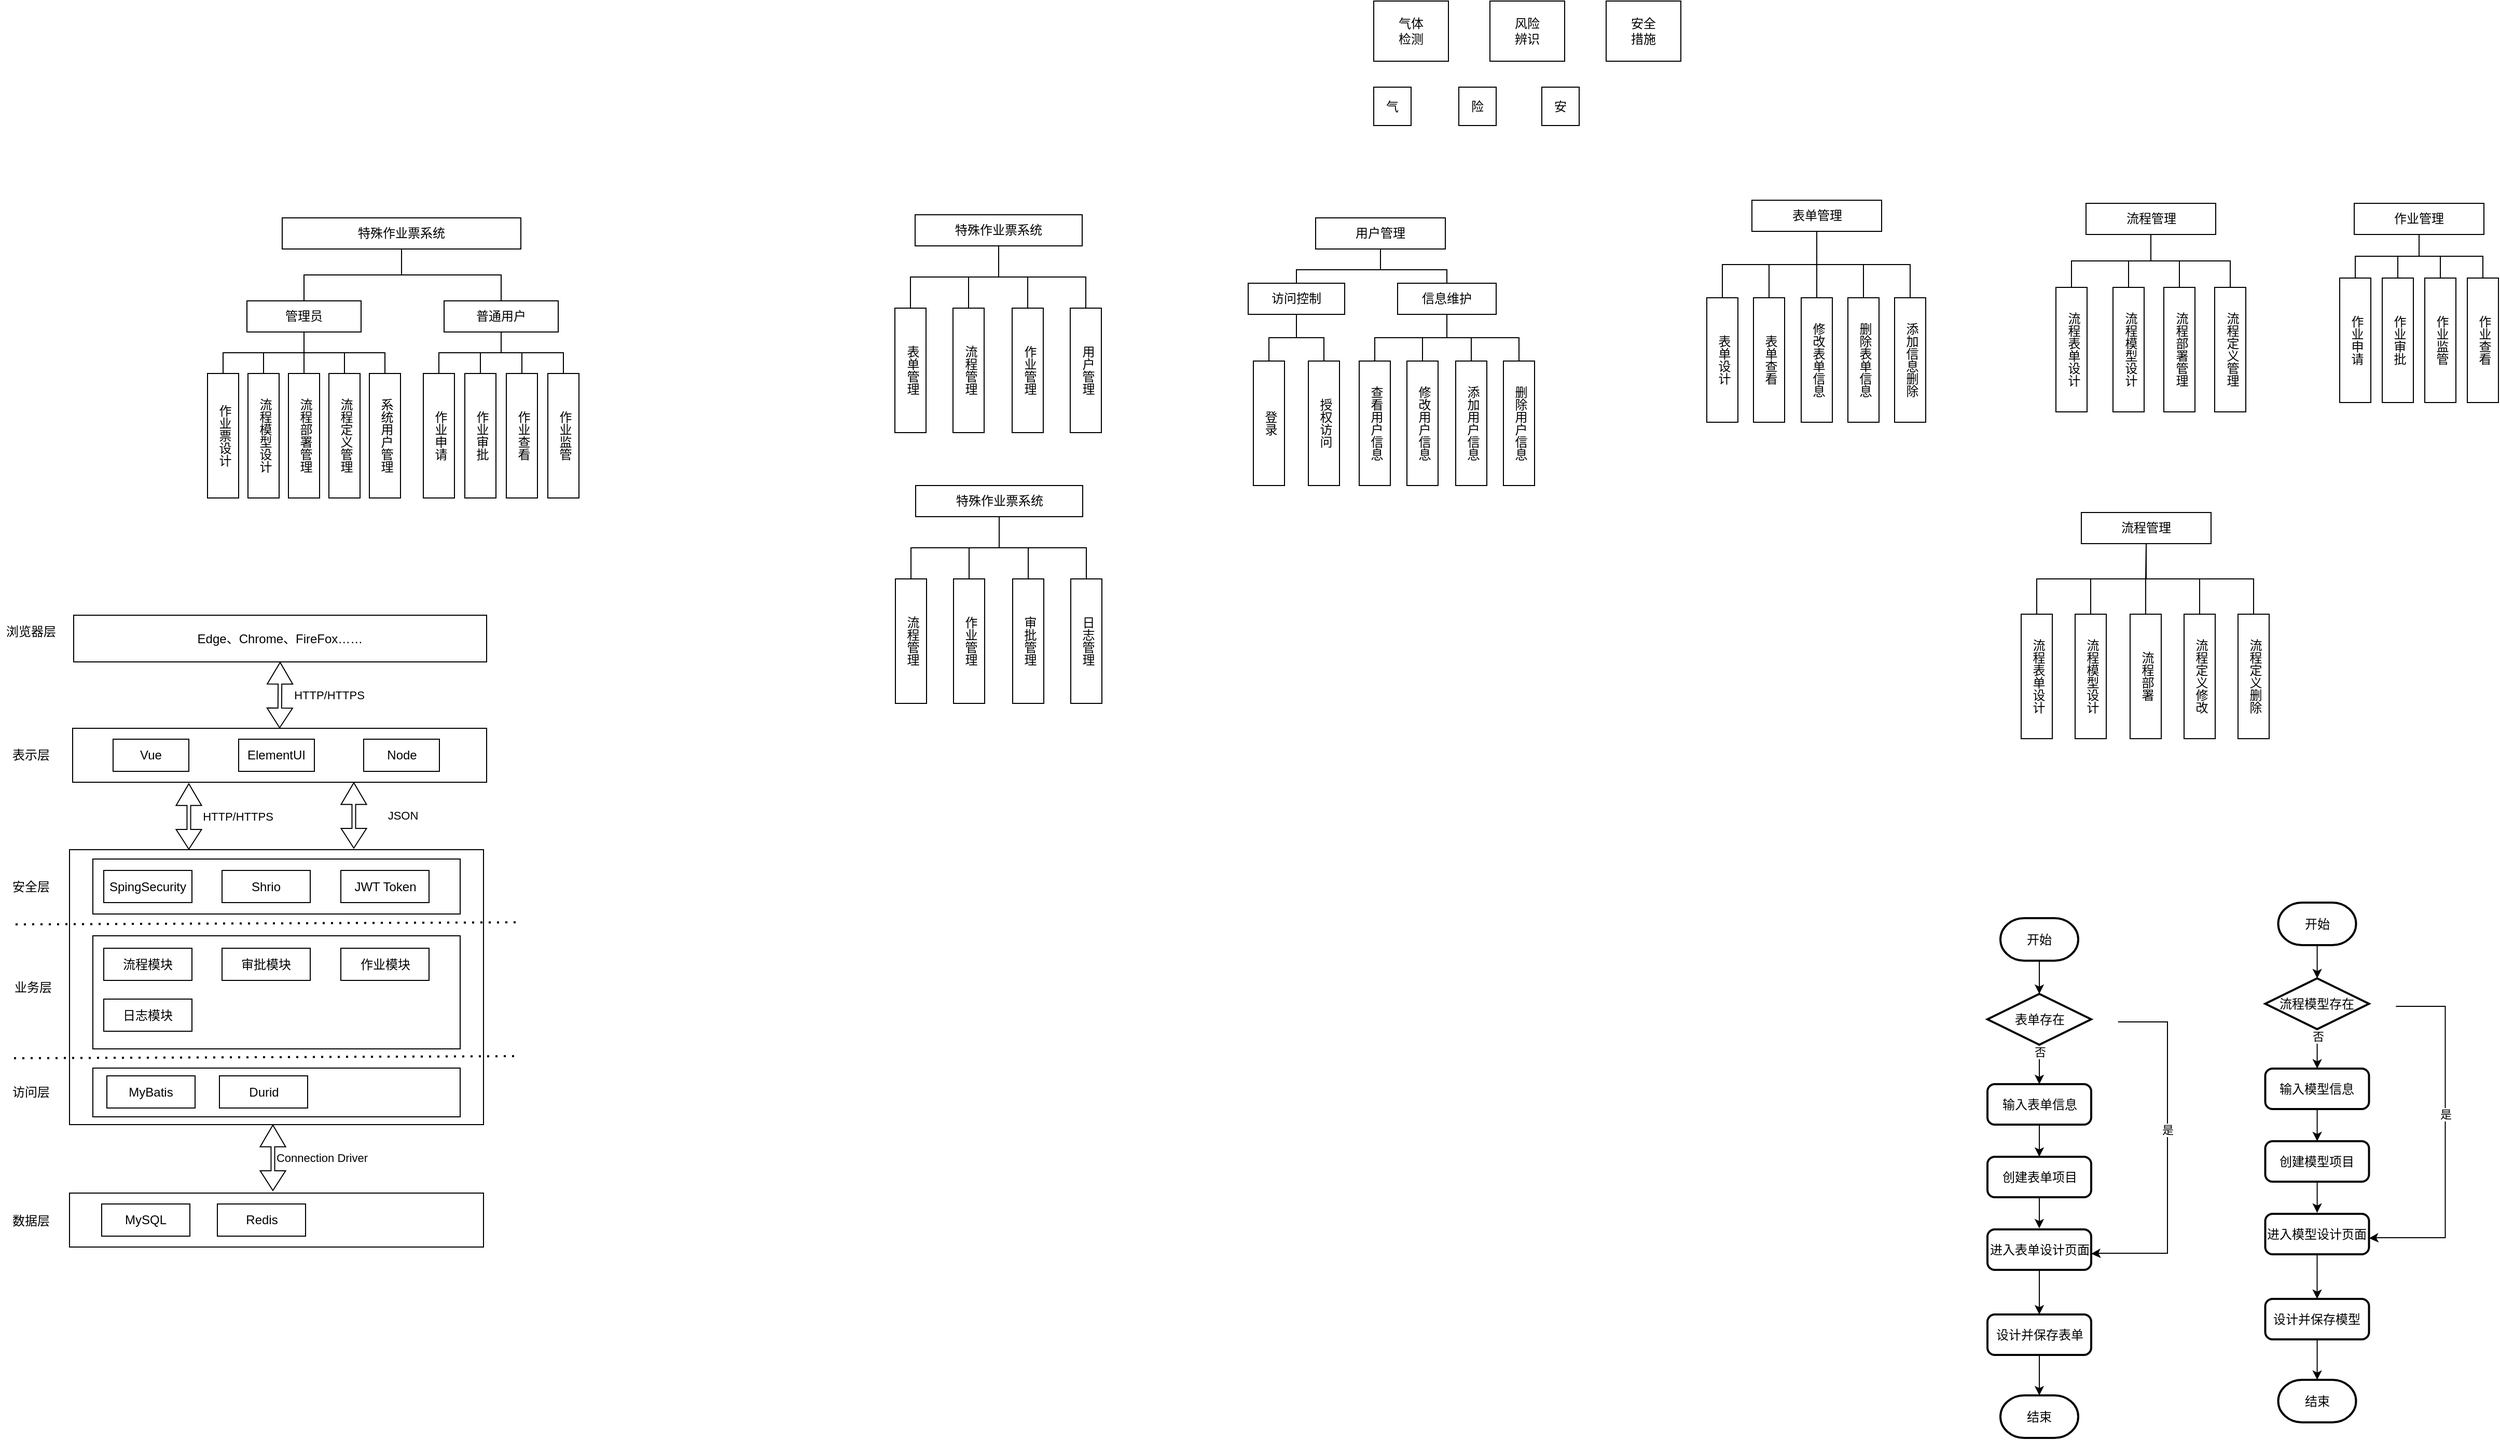 <mxfile version="26.2.9">
  <diagram name="第 1 页" id="0o3vf0J7doep9oHjO9D6">
    <mxGraphModel dx="1036" dy="978" grid="0" gridSize="10" guides="1" tooltips="1" connect="1" arrows="1" fold="1" page="0" pageScale="1" pageWidth="827" pageHeight="1169" math="0" shadow="0">
      <root>
        <mxCell id="0" />
        <mxCell id="1" parent="0" />
        <mxCell id="T9cRB7cxZAfNw0go3Zid-5" value="" style="edgeStyle=orthogonalEdgeStyle;rounded=0;orthogonalLoop=1;jettySize=auto;html=1;endArrow=none;endFill=0;entryX=0.5;entryY=0;entryDx=0;entryDy=0;" parent="1" source="T9cRB7cxZAfNw0go3Zid-1" target="T9cRB7cxZAfNw0go3Zid-3" edge="1">
          <mxGeometry relative="1" as="geometry" />
        </mxCell>
        <mxCell id="T9cRB7cxZAfNw0go3Zid-6" style="edgeStyle=orthogonalEdgeStyle;rounded=0;orthogonalLoop=1;jettySize=auto;html=1;endArrow=none;endFill=0;" parent="1" source="T9cRB7cxZAfNw0go3Zid-1" target="T9cRB7cxZAfNw0go3Zid-2" edge="1">
          <mxGeometry relative="1" as="geometry" />
        </mxCell>
        <mxCell id="T9cRB7cxZAfNw0go3Zid-1" value="特殊作业票系统" style="rounded=0;whiteSpace=wrap;html=1;" parent="1" vertex="1">
          <mxGeometry x="344" y="140" width="230" height="30" as="geometry" />
        </mxCell>
        <mxCell id="T9cRB7cxZAfNw0go3Zid-17" value="" style="edgeStyle=orthogonalEdgeStyle;rounded=0;orthogonalLoop=1;jettySize=auto;html=1;endArrow=none;endFill=0;" parent="1" source="T9cRB7cxZAfNw0go3Zid-2" target="T9cRB7cxZAfNw0go3Zid-10" edge="1">
          <mxGeometry relative="1" as="geometry" />
        </mxCell>
        <mxCell id="T9cRB7cxZAfNw0go3Zid-23" style="edgeStyle=orthogonalEdgeStyle;rounded=0;orthogonalLoop=1;jettySize=auto;html=1;exitX=0.5;exitY=1;exitDx=0;exitDy=0;entryX=0.5;entryY=0;entryDx=0;entryDy=0;endArrow=none;endFill=0;" parent="1" source="T9cRB7cxZAfNw0go3Zid-2" target="T9cRB7cxZAfNw0go3Zid-7" edge="1">
          <mxGeometry relative="1" as="geometry" />
        </mxCell>
        <mxCell id="T9cRB7cxZAfNw0go3Zid-24" style="edgeStyle=orthogonalEdgeStyle;rounded=0;orthogonalLoop=1;jettySize=auto;html=1;exitX=0.5;exitY=1;exitDx=0;exitDy=0;entryX=0.5;entryY=0;entryDx=0;entryDy=0;endArrow=none;endFill=0;" parent="1" source="T9cRB7cxZAfNw0go3Zid-2" target="T9cRB7cxZAfNw0go3Zid-8" edge="1">
          <mxGeometry relative="1" as="geometry" />
        </mxCell>
        <mxCell id="T9cRB7cxZAfNw0go3Zid-2" value="管理员" style="rounded=0;whiteSpace=wrap;html=1;" parent="1" vertex="1">
          <mxGeometry x="310" y="220" width="110" height="30" as="geometry" />
        </mxCell>
        <mxCell id="T9cRB7cxZAfNw0go3Zid-25" style="edgeStyle=orthogonalEdgeStyle;rounded=0;orthogonalLoop=1;jettySize=auto;html=1;exitX=0.5;exitY=1;exitDx=0;exitDy=0;entryX=0.5;entryY=0;entryDx=0;entryDy=0;endArrow=none;endFill=0;" parent="1" source="T9cRB7cxZAfNw0go3Zid-3" target="T9cRB7cxZAfNw0go3Zid-14" edge="1">
          <mxGeometry relative="1" as="geometry" />
        </mxCell>
        <mxCell id="T9cRB7cxZAfNw0go3Zid-26" style="edgeStyle=orthogonalEdgeStyle;rounded=0;orthogonalLoop=1;jettySize=auto;html=1;exitX=0.5;exitY=1;exitDx=0;exitDy=0;entryX=0.5;entryY=0;entryDx=0;entryDy=0;endArrow=none;endFill=0;" parent="1" source="T9cRB7cxZAfNw0go3Zid-3" target="T9cRB7cxZAfNw0go3Zid-15" edge="1">
          <mxGeometry relative="1" as="geometry" />
        </mxCell>
        <mxCell id="T9cRB7cxZAfNw0go3Zid-27" style="edgeStyle=orthogonalEdgeStyle;rounded=0;orthogonalLoop=1;jettySize=auto;html=1;exitX=0.5;exitY=1;exitDx=0;exitDy=0;entryX=0.5;entryY=0;entryDx=0;entryDy=0;endArrow=none;endFill=0;" parent="1" source="T9cRB7cxZAfNw0go3Zid-3" target="T9cRB7cxZAfNw0go3Zid-13" edge="1">
          <mxGeometry relative="1" as="geometry" />
        </mxCell>
        <mxCell id="T9cRB7cxZAfNw0go3Zid-28" style="edgeStyle=orthogonalEdgeStyle;rounded=0;orthogonalLoop=1;jettySize=auto;html=1;exitX=0.5;exitY=1;exitDx=0;exitDy=0;entryX=0.5;entryY=0;entryDx=0;entryDy=0;endArrow=none;endFill=0;" parent="1" source="T9cRB7cxZAfNw0go3Zid-3" target="T9cRB7cxZAfNw0go3Zid-12" edge="1">
          <mxGeometry relative="1" as="geometry" />
        </mxCell>
        <mxCell id="T9cRB7cxZAfNw0go3Zid-3" value="普通用户" style="rounded=0;whiteSpace=wrap;html=1;" parent="1" vertex="1">
          <mxGeometry x="500" y="220" width="110" height="30" as="geometry" />
        </mxCell>
        <mxCell id="T9cRB7cxZAfNw0go3Zid-7" value="流程模型设计" style="rounded=0;whiteSpace=wrap;verticalAlign=middle;textDirection=vertical-lr;labelPosition=center;verticalLabelPosition=middle;align=center;html=1;" parent="1" vertex="1">
          <mxGeometry x="311" y="290" width="30" height="120" as="geometry" />
        </mxCell>
        <mxCell id="T9cRB7cxZAfNw0go3Zid-8" value="作业票设计" style="rounded=0;whiteSpace=wrap;verticalAlign=middle;textDirection=vertical-lr;labelPosition=center;verticalLabelPosition=middle;align=center;html=1;" parent="1" vertex="1">
          <mxGeometry x="272" y="290" width="30" height="120" as="geometry" />
        </mxCell>
        <mxCell id="T9cRB7cxZAfNw0go3Zid-9" value="流程定义管理" style="rounded=0;whiteSpace=wrap;verticalAlign=middle;textDirection=vertical-lr;labelPosition=center;verticalLabelPosition=middle;align=center;html=1;" parent="1" vertex="1">
          <mxGeometry x="389" y="290" width="30" height="120" as="geometry" />
        </mxCell>
        <mxCell id="T9cRB7cxZAfNw0go3Zid-10" value="流程部署管理" style="rounded=0;whiteSpace=wrap;verticalAlign=middle;textDirection=vertical-lr;labelPosition=center;verticalLabelPosition=middle;align=center;html=1;" parent="1" vertex="1">
          <mxGeometry x="350" y="290" width="30" height="120" as="geometry" />
        </mxCell>
        <mxCell id="T9cRB7cxZAfNw0go3Zid-12" value="作业申请" style="rounded=0;whiteSpace=wrap;verticalAlign=middle;textDirection=vertical-lr;labelPosition=center;verticalLabelPosition=middle;align=center;html=1;" parent="1" vertex="1">
          <mxGeometry x="480" y="290" width="30" height="120" as="geometry" />
        </mxCell>
        <mxCell id="T9cRB7cxZAfNw0go3Zid-13" value="作业审批" style="rounded=0;whiteSpace=wrap;verticalAlign=middle;textDirection=vertical-lr;labelPosition=center;verticalLabelPosition=middle;align=center;html=1;" parent="1" vertex="1">
          <mxGeometry x="520" y="290" width="30" height="120" as="geometry" />
        </mxCell>
        <mxCell id="T9cRB7cxZAfNw0go3Zid-14" value="作业查看" style="rounded=0;whiteSpace=wrap;verticalAlign=middle;textDirection=vertical-lr;labelPosition=center;verticalLabelPosition=middle;align=center;html=1;" parent="1" vertex="1">
          <mxGeometry x="560" y="290" width="30" height="120" as="geometry" />
        </mxCell>
        <mxCell id="T9cRB7cxZAfNw0go3Zid-15" value="作业监管" style="rounded=0;whiteSpace=wrap;verticalAlign=middle;textDirection=vertical-lr;labelPosition=center;verticalLabelPosition=middle;align=center;html=1;" parent="1" vertex="1">
          <mxGeometry x="600" y="290" width="30" height="120" as="geometry" />
        </mxCell>
        <mxCell id="T9cRB7cxZAfNw0go3Zid-16" value="系统用户管理" style="rounded=0;whiteSpace=wrap;verticalAlign=middle;textDirection=vertical-lr;labelPosition=center;verticalLabelPosition=middle;align=center;html=1;" parent="1" vertex="1">
          <mxGeometry x="428" y="290" width="30" height="120" as="geometry" />
        </mxCell>
        <mxCell id="T9cRB7cxZAfNw0go3Zid-18" value="" style="edgeStyle=orthogonalEdgeStyle;rounded=0;orthogonalLoop=1;jettySize=auto;html=1;endArrow=none;endFill=0;entryX=0.5;entryY=0;entryDx=0;entryDy=0;exitX=0.5;exitY=1;exitDx=0;exitDy=0;" parent="1" source="T9cRB7cxZAfNw0go3Zid-2" target="T9cRB7cxZAfNw0go3Zid-9" edge="1">
          <mxGeometry relative="1" as="geometry">
            <mxPoint x="375" y="260" as="sourcePoint" />
            <mxPoint x="369" y="290" as="targetPoint" />
          </mxGeometry>
        </mxCell>
        <mxCell id="T9cRB7cxZAfNw0go3Zid-20" value="" style="edgeStyle=orthogonalEdgeStyle;rounded=0;orthogonalLoop=1;jettySize=auto;html=1;endArrow=none;endFill=0;entryX=0.5;entryY=0;entryDx=0;entryDy=0;exitX=0.5;exitY=1;exitDx=0;exitDy=0;" parent="1" source="T9cRB7cxZAfNw0go3Zid-2" target="T9cRB7cxZAfNw0go3Zid-16" edge="1">
          <mxGeometry relative="1" as="geometry">
            <mxPoint x="375" y="260" as="sourcePoint" />
            <mxPoint x="409" y="290" as="targetPoint" />
          </mxGeometry>
        </mxCell>
        <mxCell id="T9cRB7cxZAfNw0go3Zid-29" value="" style="rounded=0;whiteSpace=wrap;html=1;flipV=1;" parent="1" vertex="1">
          <mxGeometry x="142" y="632" width="399" height="52" as="geometry" />
        </mxCell>
        <mxCell id="T9cRB7cxZAfNw0go3Zid-30" value="Edge、Chrome、FireFox……" style="rounded=0;whiteSpace=wrap;html=1;flipV=1;" parent="1" vertex="1">
          <mxGeometry x="143" y="523" width="398" height="45" as="geometry" />
        </mxCell>
        <mxCell id="T9cRB7cxZAfNw0go3Zid-31" value="浏览器层" style="text;html=1;align=center;verticalAlign=middle;whiteSpace=wrap;rounded=0;" parent="1" vertex="1">
          <mxGeometry x="72" y="524" width="60" height="30" as="geometry" />
        </mxCell>
        <mxCell id="T9cRB7cxZAfNw0go3Zid-32" value="" style="shape=flexArrow;endArrow=classic;startArrow=classic;html=1;rounded=0;entryX=0.5;entryY=1;entryDx=0;entryDy=0;exitX=0.5;exitY=0;exitDx=0;exitDy=0;width=3.529;endSize=6.612;" parent="1" source="T9cRB7cxZAfNw0go3Zid-29" target="T9cRB7cxZAfNw0go3Zid-30" edge="1">
          <mxGeometry width="100" height="100" relative="1" as="geometry">
            <mxPoint x="259" y="664" as="sourcePoint" />
            <mxPoint x="359" y="564" as="targetPoint" />
          </mxGeometry>
        </mxCell>
        <mxCell id="T9cRB7cxZAfNw0go3Zid-33" value="HTTP/HTTPS" style="edgeLabel;html=1;align=center;verticalAlign=middle;resizable=0;points=[];" parent="T9cRB7cxZAfNw0go3Zid-32" vertex="1" connectable="0">
          <mxGeometry x="0.188" relative="1" as="geometry">
            <mxPoint x="47" y="6" as="offset" />
          </mxGeometry>
        </mxCell>
        <mxCell id="T9cRB7cxZAfNw0go3Zid-34" value="表示层" style="text;html=1;align=center;verticalAlign=middle;whiteSpace=wrap;rounded=0;" parent="1" vertex="1">
          <mxGeometry x="72" y="642.5" width="60" height="30" as="geometry" />
        </mxCell>
        <mxCell id="T9cRB7cxZAfNw0go3Zid-35" value="Vue" style="rounded=0;whiteSpace=wrap;html=1;" parent="1" vertex="1">
          <mxGeometry x="181" y="642.5" width="73" height="31" as="geometry" />
        </mxCell>
        <mxCell id="T9cRB7cxZAfNw0go3Zid-36" value="ElementUI" style="rounded=0;whiteSpace=wrap;html=1;" parent="1" vertex="1">
          <mxGeometry x="302" y="642.5" width="73" height="31" as="geometry" />
        </mxCell>
        <mxCell id="T9cRB7cxZAfNw0go3Zid-37" value="Node" style="rounded=0;whiteSpace=wrap;html=1;" parent="1" vertex="1">
          <mxGeometry x="422.5" y="642.5" width="73" height="31" as="geometry" />
        </mxCell>
        <mxCell id="T9cRB7cxZAfNw0go3Zid-40" value="" style="rounded=0;whiteSpace=wrap;html=1;flipV=1;" parent="1" vertex="1">
          <mxGeometry x="139" y="749" width="399" height="265" as="geometry" />
        </mxCell>
        <mxCell id="T9cRB7cxZAfNw0go3Zid-42" value="安全层" style="text;html=1;align=center;verticalAlign=middle;whiteSpace=wrap;rounded=0;" parent="1" vertex="1">
          <mxGeometry x="72" y="770" width="60" height="30" as="geometry" />
        </mxCell>
        <mxCell id="T9cRB7cxZAfNw0go3Zid-63" value="" style="rounded=0;whiteSpace=wrap;html=1;" parent="1" vertex="1">
          <mxGeometry x="161.5" y="758" width="354" height="53" as="geometry" />
        </mxCell>
        <mxCell id="T9cRB7cxZAfNw0go3Zid-43" value="SpingSecurity" style="rounded=0;whiteSpace=wrap;html=1;" parent="1" vertex="1">
          <mxGeometry x="172" y="769" width="85" height="31" as="geometry" />
        </mxCell>
        <mxCell id="T9cRB7cxZAfNw0go3Zid-44" value="Shrio" style="rounded=0;whiteSpace=wrap;html=1;" parent="1" vertex="1">
          <mxGeometry x="286" y="769" width="85" height="31" as="geometry" />
        </mxCell>
        <mxCell id="T9cRB7cxZAfNw0go3Zid-45" value="JWT Token" style="rounded=0;whiteSpace=wrap;html=1;" parent="1" vertex="1">
          <mxGeometry x="400.5" y="769" width="85" height="31" as="geometry" />
        </mxCell>
        <mxCell id="T9cRB7cxZAfNw0go3Zid-47" value="" style="endArrow=none;dashed=1;html=1;dashPattern=1 3;strokeWidth=2;rounded=0;" parent="1" edge="1">
          <mxGeometry width="50" height="50" relative="1" as="geometry">
            <mxPoint x="87" y="821" as="sourcePoint" />
            <mxPoint x="573" y="819" as="targetPoint" />
          </mxGeometry>
        </mxCell>
        <mxCell id="T9cRB7cxZAfNw0go3Zid-48" value="" style="endArrow=none;dashed=1;html=1;dashPattern=1 3;strokeWidth=2;rounded=0;" parent="1" edge="1">
          <mxGeometry width="50" height="50" relative="1" as="geometry">
            <mxPoint x="85.5" y="950" as="sourcePoint" />
            <mxPoint x="571.5" y="948" as="targetPoint" />
          </mxGeometry>
        </mxCell>
        <mxCell id="T9cRB7cxZAfNw0go3Zid-49" value="业务层" style="text;html=1;align=center;verticalAlign=middle;whiteSpace=wrap;rounded=0;" parent="1" vertex="1">
          <mxGeometry x="74" y="866.5" width="60" height="30" as="geometry" />
        </mxCell>
        <mxCell id="T9cRB7cxZAfNw0go3Zid-50" value="" style="rounded=0;whiteSpace=wrap;html=1;" parent="1" vertex="1">
          <mxGeometry x="161.5" y="832" width="354" height="109" as="geometry" />
        </mxCell>
        <mxCell id="T9cRB7cxZAfNw0go3Zid-56" value="流程模块" style="rounded=0;whiteSpace=wrap;html=1;" parent="1" vertex="1">
          <mxGeometry x="172" y="844" width="85" height="31" as="geometry" />
        </mxCell>
        <mxCell id="T9cRB7cxZAfNw0go3Zid-62" value="访问层" style="text;html=1;align=center;verticalAlign=middle;whiteSpace=wrap;rounded=0;" parent="1" vertex="1">
          <mxGeometry x="72" y="968" width="60" height="30" as="geometry" />
        </mxCell>
        <mxCell id="T9cRB7cxZAfNw0go3Zid-69" value="" style="rounded=0;whiteSpace=wrap;html=1;" parent="1" vertex="1">
          <mxGeometry x="161.5" y="959.5" width="354" height="47" as="geometry" />
        </mxCell>
        <mxCell id="T9cRB7cxZAfNw0go3Zid-71" value="MyBatis" style="rounded=0;whiteSpace=wrap;html=1;" parent="1" vertex="1">
          <mxGeometry x="175" y="967" width="85" height="31" as="geometry" />
        </mxCell>
        <mxCell id="T9cRB7cxZAfNw0go3Zid-72" value="Durid" style="rounded=0;whiteSpace=wrap;html=1;" parent="1" vertex="1">
          <mxGeometry x="283.5" y="967" width="85" height="31" as="geometry" />
        </mxCell>
        <mxCell id="T9cRB7cxZAfNw0go3Zid-74" value="" style="rounded=0;whiteSpace=wrap;html=1;flipV=1;" parent="1" vertex="1">
          <mxGeometry x="139" y="1080" width="399" height="52" as="geometry" />
        </mxCell>
        <mxCell id="T9cRB7cxZAfNw0go3Zid-75" value="MySQL" style="rounded=0;whiteSpace=wrap;html=1;" parent="1" vertex="1">
          <mxGeometry x="170" y="1090.5" width="85" height="31" as="geometry" />
        </mxCell>
        <mxCell id="T9cRB7cxZAfNw0go3Zid-76" value="Redis" style="rounded=0;whiteSpace=wrap;html=1;" parent="1" vertex="1">
          <mxGeometry x="281.5" y="1090.5" width="85" height="31" as="geometry" />
        </mxCell>
        <mxCell id="T9cRB7cxZAfNw0go3Zid-78" value="数据层" style="text;html=1;align=center;verticalAlign=middle;whiteSpace=wrap;rounded=0;" parent="1" vertex="1">
          <mxGeometry x="72" y="1091.5" width="60" height="30" as="geometry" />
        </mxCell>
        <mxCell id="T9cRB7cxZAfNw0go3Zid-87" value="" style="shape=flexArrow;endArrow=classic;startArrow=classic;html=1;rounded=0;entryX=0.5;entryY=1;entryDx=0;entryDy=0;exitX=0.5;exitY=0;exitDx=0;exitDy=0;width=3.529;endSize=6.612;" parent="1" edge="1">
          <mxGeometry width="100" height="100" relative="1" as="geometry">
            <mxPoint x="254" y="749" as="sourcePoint" />
            <mxPoint x="254" y="685" as="targetPoint" />
          </mxGeometry>
        </mxCell>
        <mxCell id="T9cRB7cxZAfNw0go3Zid-88" value="HTTP/HTTPS" style="edgeLabel;html=1;align=center;verticalAlign=middle;resizable=0;points=[];" parent="T9cRB7cxZAfNw0go3Zid-87" vertex="1" connectable="0">
          <mxGeometry x="0.188" relative="1" as="geometry">
            <mxPoint x="47" y="6" as="offset" />
          </mxGeometry>
        </mxCell>
        <mxCell id="T9cRB7cxZAfNw0go3Zid-89" value="" style="shape=flexArrow;endArrow=classic;startArrow=classic;html=1;rounded=0;entryX=0.5;entryY=1;entryDx=0;entryDy=0;exitX=0.5;exitY=0;exitDx=0;exitDy=0;width=3.529;endSize=6.612;" parent="1" edge="1">
          <mxGeometry width="100" height="100" relative="1" as="geometry">
            <mxPoint x="413" y="748" as="sourcePoint" />
            <mxPoint x="413" y="684" as="targetPoint" />
          </mxGeometry>
        </mxCell>
        <mxCell id="T9cRB7cxZAfNw0go3Zid-90" value="JSON" style="edgeLabel;html=1;align=center;verticalAlign=middle;resizable=0;points=[];" parent="T9cRB7cxZAfNw0go3Zid-89" vertex="1" connectable="0">
          <mxGeometry x="0.188" relative="1" as="geometry">
            <mxPoint x="47" y="6" as="offset" />
          </mxGeometry>
        </mxCell>
        <mxCell id="T9cRB7cxZAfNw0go3Zid-91" value="" style="shape=flexArrow;endArrow=classic;startArrow=classic;html=1;rounded=0;entryX=0.5;entryY=1;entryDx=0;entryDy=0;exitX=0.5;exitY=0;exitDx=0;exitDy=0;width=3.529;endSize=6.612;" parent="1" edge="1">
          <mxGeometry width="100" height="100" relative="1" as="geometry">
            <mxPoint x="335" y="1078" as="sourcePoint" />
            <mxPoint x="335" y="1014" as="targetPoint" />
          </mxGeometry>
        </mxCell>
        <mxCell id="T9cRB7cxZAfNw0go3Zid-92" value="Connection Driver" style="edgeLabel;html=1;align=center;verticalAlign=middle;resizable=0;points=[];" parent="T9cRB7cxZAfNw0go3Zid-91" vertex="1" connectable="0">
          <mxGeometry x="0.188" relative="1" as="geometry">
            <mxPoint x="47" y="6" as="offset" />
          </mxGeometry>
        </mxCell>
        <mxCell id="T9cRB7cxZAfNw0go3Zid-104" style="edgeStyle=orthogonalEdgeStyle;rounded=0;orthogonalLoop=1;jettySize=auto;html=1;exitX=0.5;exitY=1;exitDx=0;exitDy=0;entryX=0.5;entryY=0;entryDx=0;entryDy=0;endArrow=none;endFill=0;" parent="1" source="T9cRB7cxZAfNw0go3Zid-97" target="T9cRB7cxZAfNw0go3Zid-99" edge="1">
          <mxGeometry relative="1" as="geometry" />
        </mxCell>
        <mxCell id="T9cRB7cxZAfNw0go3Zid-105" style="edgeStyle=orthogonalEdgeStyle;rounded=0;orthogonalLoop=1;jettySize=auto;html=1;exitX=0.5;exitY=1;exitDx=0;exitDy=0;entryX=0.5;entryY=0;entryDx=0;entryDy=0;endArrow=none;endFill=0;" parent="1" source="T9cRB7cxZAfNw0go3Zid-97" target="T9cRB7cxZAfNw0go3Zid-100" edge="1">
          <mxGeometry relative="1" as="geometry" />
        </mxCell>
        <mxCell id="T9cRB7cxZAfNw0go3Zid-106" style="edgeStyle=orthogonalEdgeStyle;rounded=0;orthogonalLoop=1;jettySize=auto;html=1;exitX=0.5;exitY=1;exitDx=0;exitDy=0;entryX=0.5;entryY=0;entryDx=0;entryDy=0;endArrow=none;endFill=0;" parent="1" source="T9cRB7cxZAfNw0go3Zid-97" target="T9cRB7cxZAfNw0go3Zid-101" edge="1">
          <mxGeometry relative="1" as="geometry" />
        </mxCell>
        <mxCell id="T9cRB7cxZAfNw0go3Zid-107" style="edgeStyle=orthogonalEdgeStyle;rounded=0;orthogonalLoop=1;jettySize=auto;html=1;exitX=0.5;exitY=1;exitDx=0;exitDy=0;endArrow=none;endFill=0;" parent="1" source="T9cRB7cxZAfNw0go3Zid-97" target="T9cRB7cxZAfNw0go3Zid-102" edge="1">
          <mxGeometry relative="1" as="geometry" />
        </mxCell>
        <mxCell id="T9cRB7cxZAfNw0go3Zid-97" value="特殊作业票系统" style="rounded=0;whiteSpace=wrap;html=1;" parent="1" vertex="1">
          <mxGeometry x="954" y="137" width="161" height="30" as="geometry" />
        </mxCell>
        <mxCell id="T9cRB7cxZAfNw0go3Zid-99" value="表单管理" style="rounded=0;whiteSpace=wrap;verticalAlign=middle;textDirection=vertical-lr;labelPosition=center;verticalLabelPosition=middle;align=center;html=1;" parent="1" vertex="1">
          <mxGeometry x="934.5" y="227" width="30" height="120" as="geometry" />
        </mxCell>
        <mxCell id="T9cRB7cxZAfNw0go3Zid-100" value="流程管理" style="rounded=0;whiteSpace=wrap;verticalAlign=middle;textDirection=vertical-lr;labelPosition=center;verticalLabelPosition=middle;align=center;html=1;" parent="1" vertex="1">
          <mxGeometry x="990.5" y="227" width="30" height="120" as="geometry" />
        </mxCell>
        <mxCell id="T9cRB7cxZAfNw0go3Zid-101" value="作业管理" style="rounded=0;whiteSpace=wrap;verticalAlign=middle;textDirection=vertical-lr;labelPosition=center;verticalLabelPosition=middle;align=center;html=1;" parent="1" vertex="1">
          <mxGeometry x="1047.5" y="227" width="30" height="120" as="geometry" />
        </mxCell>
        <mxCell id="T9cRB7cxZAfNw0go3Zid-102" value="用户管理" style="rounded=0;whiteSpace=wrap;verticalAlign=middle;textDirection=vertical-lr;labelPosition=center;verticalLabelPosition=middle;align=center;html=1;" parent="1" vertex="1">
          <mxGeometry x="1103.5" y="227" width="30" height="120" as="geometry" />
        </mxCell>
        <mxCell id="T9cRB7cxZAfNw0go3Zid-112" style="edgeStyle=orthogonalEdgeStyle;rounded=0;orthogonalLoop=1;jettySize=auto;html=1;exitX=0.5;exitY=1;exitDx=0;exitDy=0;entryX=0.5;entryY=0;entryDx=0;entryDy=0;endArrow=none;endFill=0;" parent="1" source="T9cRB7cxZAfNw0go3Zid-108" target="T9cRB7cxZAfNw0go3Zid-111" edge="1">
          <mxGeometry relative="1" as="geometry" />
        </mxCell>
        <mxCell id="T9cRB7cxZAfNw0go3Zid-114" style="edgeStyle=orthogonalEdgeStyle;rounded=0;orthogonalLoop=1;jettySize=auto;html=1;exitX=0.5;exitY=1;exitDx=0;exitDy=0;entryX=0.5;entryY=0;entryDx=0;entryDy=0;endArrow=none;endFill=0;" parent="1" source="T9cRB7cxZAfNw0go3Zid-108" target="T9cRB7cxZAfNw0go3Zid-110" edge="1">
          <mxGeometry relative="1" as="geometry" />
        </mxCell>
        <mxCell id="T9cRB7cxZAfNw0go3Zid-108" value="用户管理" style="rounded=0;whiteSpace=wrap;html=1;" parent="1" vertex="1">
          <mxGeometry x="1340" y="140" width="125" height="30" as="geometry" />
        </mxCell>
        <mxCell id="T9cRB7cxZAfNw0go3Zid-109" value="登录" style="rounded=0;whiteSpace=wrap;verticalAlign=middle;textDirection=vertical-lr;labelPosition=center;verticalLabelPosition=middle;align=center;html=1;" parent="1" vertex="1">
          <mxGeometry x="1280" y="278" width="30" height="120" as="geometry" />
        </mxCell>
        <mxCell id="T9cRB7cxZAfNw0go3Zid-126" style="edgeStyle=orthogonalEdgeStyle;rounded=0;orthogonalLoop=1;jettySize=auto;html=1;entryX=0.5;entryY=0;entryDx=0;entryDy=0;exitX=0.5;exitY=1;exitDx=0;exitDy=0;endArrow=none;endFill=0;" parent="1" source="T9cRB7cxZAfNw0go3Zid-110" target="T9cRB7cxZAfNw0go3Zid-116" edge="1">
          <mxGeometry relative="1" as="geometry" />
        </mxCell>
        <mxCell id="T9cRB7cxZAfNw0go3Zid-130" style="edgeStyle=orthogonalEdgeStyle;rounded=0;orthogonalLoop=1;jettySize=auto;html=1;exitX=0.5;exitY=1;exitDx=0;exitDy=0;entryX=0.5;entryY=0;entryDx=0;entryDy=0;endArrow=none;endFill=0;" parent="1" source="T9cRB7cxZAfNw0go3Zid-110" target="T9cRB7cxZAfNw0go3Zid-119" edge="1">
          <mxGeometry relative="1" as="geometry" />
        </mxCell>
        <mxCell id="T9cRB7cxZAfNw0go3Zid-110" value="信息维护" style="rounded=0;whiteSpace=wrap;html=1;" parent="1" vertex="1">
          <mxGeometry x="1419" y="203" width="95" height="30" as="geometry" />
        </mxCell>
        <mxCell id="T9cRB7cxZAfNw0go3Zid-123" style="edgeStyle=orthogonalEdgeStyle;rounded=0;orthogonalLoop=1;jettySize=auto;html=1;entryX=0.5;entryY=0;entryDx=0;entryDy=0;endArrow=none;endFill=0;" parent="1" source="T9cRB7cxZAfNw0go3Zid-111" target="T9cRB7cxZAfNw0go3Zid-109" edge="1">
          <mxGeometry relative="1" as="geometry" />
        </mxCell>
        <mxCell id="T9cRB7cxZAfNw0go3Zid-124" style="edgeStyle=orthogonalEdgeStyle;rounded=0;orthogonalLoop=1;jettySize=auto;html=1;exitX=0.5;exitY=1;exitDx=0;exitDy=0;entryX=0.5;entryY=0;entryDx=0;entryDy=0;endArrow=none;endFill=0;" parent="1" source="T9cRB7cxZAfNw0go3Zid-111" target="T9cRB7cxZAfNw0go3Zid-115" edge="1">
          <mxGeometry relative="1" as="geometry" />
        </mxCell>
        <mxCell id="T9cRB7cxZAfNw0go3Zid-111" value="访问控制" style="rounded=0;whiteSpace=wrap;html=1;" parent="1" vertex="1">
          <mxGeometry x="1275" y="203" width="93" height="30" as="geometry" />
        </mxCell>
        <mxCell id="T9cRB7cxZAfNw0go3Zid-115" value="授权访问" style="rounded=0;whiteSpace=wrap;verticalAlign=middle;textDirection=vertical-lr;labelPosition=center;verticalLabelPosition=middle;align=center;html=1;" parent="1" vertex="1">
          <mxGeometry x="1333" y="278" width="30" height="120" as="geometry" />
        </mxCell>
        <mxCell id="T9cRB7cxZAfNw0go3Zid-116" value="查看用户信息" style="rounded=0;whiteSpace=wrap;verticalAlign=middle;textDirection=vertical-lr;labelPosition=center;verticalLabelPosition=middle;align=center;html=1;" parent="1" vertex="1">
          <mxGeometry x="1382" y="278" width="30" height="120" as="geometry" />
        </mxCell>
        <mxCell id="T9cRB7cxZAfNw0go3Zid-127" value="" style="edgeStyle=orthogonalEdgeStyle;rounded=0;orthogonalLoop=1;jettySize=auto;html=1;endArrow=none;endFill=0;" parent="1" source="T9cRB7cxZAfNw0go3Zid-117" target="T9cRB7cxZAfNw0go3Zid-110" edge="1">
          <mxGeometry relative="1" as="geometry" />
        </mxCell>
        <mxCell id="T9cRB7cxZAfNw0go3Zid-117" value="修改用户信息" style="rounded=0;whiteSpace=wrap;verticalAlign=middle;textDirection=vertical-lr;labelPosition=center;verticalLabelPosition=middle;align=center;html=1;" parent="1" vertex="1">
          <mxGeometry x="1428" y="278" width="30" height="120" as="geometry" />
        </mxCell>
        <mxCell id="T9cRB7cxZAfNw0go3Zid-128" value="" style="edgeStyle=orthogonalEdgeStyle;rounded=0;orthogonalLoop=1;jettySize=auto;html=1;endArrow=none;endFill=0;" parent="1" source="T9cRB7cxZAfNw0go3Zid-118" target="T9cRB7cxZAfNw0go3Zid-110" edge="1">
          <mxGeometry relative="1" as="geometry" />
        </mxCell>
        <mxCell id="T9cRB7cxZAfNw0go3Zid-118" value="添加用户信息" style="rounded=0;whiteSpace=wrap;verticalAlign=middle;textDirection=vertical-lr;labelPosition=center;verticalLabelPosition=middle;align=center;html=1;" parent="1" vertex="1">
          <mxGeometry x="1475" y="278" width="30" height="120" as="geometry" />
        </mxCell>
        <mxCell id="T9cRB7cxZAfNw0go3Zid-119" value="删除用户信息" style="rounded=0;whiteSpace=wrap;verticalAlign=middle;textDirection=vertical-lr;labelPosition=center;verticalLabelPosition=middle;align=center;html=1;" parent="1" vertex="1">
          <mxGeometry x="1521" y="278" width="30" height="120" as="geometry" />
        </mxCell>
        <mxCell id="T9cRB7cxZAfNw0go3Zid-133" value="表单管理" style="rounded=0;whiteSpace=wrap;html=1;" parent="1" vertex="1">
          <mxGeometry x="1760.5" y="123" width="125" height="30" as="geometry" />
        </mxCell>
        <mxCell id="T9cRB7cxZAfNw0go3Zid-151" value="" style="edgeStyle=orthogonalEdgeStyle;rounded=0;orthogonalLoop=1;jettySize=auto;html=1;endArrow=none;endFill=0;" parent="1" source="T9cRB7cxZAfNw0go3Zid-135" target="T9cRB7cxZAfNw0go3Zid-133" edge="1">
          <mxGeometry relative="1" as="geometry">
            <Array as="points">
              <mxPoint x="1732" y="185" />
              <mxPoint x="1823" y="185" />
            </Array>
          </mxGeometry>
        </mxCell>
        <mxCell id="T9cRB7cxZAfNw0go3Zid-135" value="表单设计" style="rounded=0;whiteSpace=wrap;verticalAlign=middle;textDirection=vertical-lr;labelPosition=center;verticalLabelPosition=middle;align=center;html=1;" parent="1" vertex="1">
          <mxGeometry x="1717" y="217" width="30" height="120" as="geometry" />
        </mxCell>
        <mxCell id="T9cRB7cxZAfNw0go3Zid-150" value="" style="edgeStyle=orthogonalEdgeStyle;rounded=0;orthogonalLoop=1;jettySize=auto;html=1;endArrow=none;endFill=0;" parent="1" source="T9cRB7cxZAfNw0go3Zid-136" target="T9cRB7cxZAfNw0go3Zid-133" edge="1">
          <mxGeometry relative="1" as="geometry" />
        </mxCell>
        <mxCell id="T9cRB7cxZAfNw0go3Zid-136" value="表单查看" style="rounded=0;whiteSpace=wrap;verticalAlign=middle;textDirection=vertical-lr;labelPosition=center;verticalLabelPosition=middle;align=center;html=1;" parent="1" vertex="1">
          <mxGeometry x="1762" y="217" width="30" height="120" as="geometry" />
        </mxCell>
        <mxCell id="T9cRB7cxZAfNw0go3Zid-149" value="" style="edgeStyle=orthogonalEdgeStyle;rounded=0;orthogonalLoop=1;jettySize=auto;html=1;endArrow=none;endFill=0;" parent="1" source="T9cRB7cxZAfNw0go3Zid-137" target="T9cRB7cxZAfNw0go3Zid-133" edge="1">
          <mxGeometry relative="1" as="geometry" />
        </mxCell>
        <mxCell id="T9cRB7cxZAfNw0go3Zid-137" value="修改表单信息" style="rounded=0;whiteSpace=wrap;verticalAlign=middle;textDirection=vertical-lr;labelPosition=center;verticalLabelPosition=middle;align=center;html=1;" parent="1" vertex="1">
          <mxGeometry x="1808" y="217" width="30" height="120" as="geometry" />
        </mxCell>
        <mxCell id="T9cRB7cxZAfNw0go3Zid-152" value="" style="edgeStyle=orthogonalEdgeStyle;rounded=0;orthogonalLoop=1;jettySize=auto;html=1;endArrow=none;endFill=0;" parent="1" source="T9cRB7cxZAfNw0go3Zid-138" target="T9cRB7cxZAfNw0go3Zid-133" edge="1">
          <mxGeometry relative="1" as="geometry" />
        </mxCell>
        <mxCell id="T9cRB7cxZAfNw0go3Zid-138" value="删除表单信息" style="rounded=0;whiteSpace=wrap;verticalAlign=middle;textDirection=vertical-lr;labelPosition=center;verticalLabelPosition=middle;align=center;html=1;" parent="1" vertex="1">
          <mxGeometry x="1853" y="217" width="30" height="120" as="geometry" />
        </mxCell>
        <mxCell id="T9cRB7cxZAfNw0go3Zid-153" value="" style="edgeStyle=orthogonalEdgeStyle;rounded=0;orthogonalLoop=1;jettySize=auto;html=1;endArrow=none;endFill=0;" parent="1" source="T9cRB7cxZAfNw0go3Zid-139" target="T9cRB7cxZAfNw0go3Zid-133" edge="1">
          <mxGeometry relative="1" as="geometry">
            <Array as="points">
              <mxPoint x="1913" y="185" />
              <mxPoint x="1823" y="185" />
            </Array>
          </mxGeometry>
        </mxCell>
        <mxCell id="T9cRB7cxZAfNw0go3Zid-139" value="添加信息删除" style="rounded=0;whiteSpace=wrap;verticalAlign=middle;textDirection=vertical-lr;labelPosition=center;verticalLabelPosition=middle;align=center;html=1;" parent="1" vertex="1">
          <mxGeometry x="1898" y="217" width="30" height="120" as="geometry" />
        </mxCell>
        <mxCell id="QlkSDOuWF1XungDnMpaX-14" style="edgeStyle=orthogonalEdgeStyle;rounded=0;orthogonalLoop=1;jettySize=auto;html=1;endArrow=none;startFill=0;exitX=0.5;exitY=1;exitDx=0;exitDy=0;" edge="1" parent="1" source="T9cRB7cxZAfNw0go3Zid-155" target="QlkSDOuWF1XungDnMpaX-13">
          <mxGeometry relative="1" as="geometry" />
        </mxCell>
        <mxCell id="T9cRB7cxZAfNw0go3Zid-155" value="流程管理" style="rounded=0;whiteSpace=wrap;html=1;" parent="1" vertex="1">
          <mxGeometry x="2082.5" y="126" width="125" height="30" as="geometry" />
        </mxCell>
        <mxCell id="T9cRB7cxZAfNw0go3Zid-162" value="" style="edgeStyle=orthogonalEdgeStyle;rounded=0;orthogonalLoop=1;jettySize=auto;html=1;endArrow=none;endFill=0;" parent="1" source="T9cRB7cxZAfNw0go3Zid-158" target="T9cRB7cxZAfNw0go3Zid-155" edge="1">
          <mxGeometry relative="1" as="geometry" />
        </mxCell>
        <mxCell id="T9cRB7cxZAfNw0go3Zid-158" value="流程模型设计" style="rounded=0;whiteSpace=wrap;verticalAlign=middle;textDirection=vertical-lr;labelPosition=center;verticalLabelPosition=middle;align=center;html=1;" parent="1" vertex="1">
          <mxGeometry x="2108.5" y="207" width="30" height="120" as="geometry" />
        </mxCell>
        <mxCell id="T9cRB7cxZAfNw0go3Zid-163" value="" style="edgeStyle=orthogonalEdgeStyle;rounded=0;orthogonalLoop=1;jettySize=auto;html=1;endArrow=none;endFill=0;" parent="1" source="T9cRB7cxZAfNw0go3Zid-159" target="T9cRB7cxZAfNw0go3Zid-155" edge="1">
          <mxGeometry relative="1" as="geometry" />
        </mxCell>
        <mxCell id="T9cRB7cxZAfNw0go3Zid-159" value="流程部署管理" style="rounded=0;whiteSpace=wrap;verticalAlign=middle;textDirection=vertical-lr;labelPosition=center;verticalLabelPosition=middle;align=center;html=1;" parent="1" vertex="1">
          <mxGeometry x="2157.5" y="207" width="30" height="120" as="geometry" />
        </mxCell>
        <mxCell id="T9cRB7cxZAfNw0go3Zid-164" value="" style="edgeStyle=orthogonalEdgeStyle;rounded=0;orthogonalLoop=1;jettySize=auto;html=1;endArrow=none;endFill=0;" parent="1" source="T9cRB7cxZAfNw0go3Zid-160" target="T9cRB7cxZAfNw0go3Zid-155" edge="1">
          <mxGeometry relative="1" as="geometry" />
        </mxCell>
        <mxCell id="T9cRB7cxZAfNw0go3Zid-160" value="流程定义管理" style="rounded=0;whiteSpace=wrap;verticalAlign=middle;textDirection=vertical-lr;labelPosition=center;verticalLabelPosition=middle;align=center;html=1;" parent="1" vertex="1">
          <mxGeometry x="2206.5" y="207" width="30" height="120" as="geometry" />
        </mxCell>
        <mxCell id="T9cRB7cxZAfNw0go3Zid-165" value="作业管理" style="rounded=0;whiteSpace=wrap;html=1;" parent="1" vertex="1">
          <mxGeometry x="2341" y="126" width="125" height="30" as="geometry" />
        </mxCell>
        <mxCell id="T9cRB7cxZAfNw0go3Zid-171" value="" style="edgeStyle=orthogonalEdgeStyle;rounded=0;orthogonalLoop=1;jettySize=auto;html=1;endArrow=none;endFill=0;" parent="1" source="T9cRB7cxZAfNw0go3Zid-166" target="T9cRB7cxZAfNw0go3Zid-165" edge="1">
          <mxGeometry relative="1" as="geometry" />
        </mxCell>
        <mxCell id="T9cRB7cxZAfNw0go3Zid-166" value="作业申请" style="rounded=0;whiteSpace=wrap;verticalAlign=middle;textDirection=vertical-lr;labelPosition=center;verticalLabelPosition=middle;align=center;html=1;flipH=1;" parent="1" vertex="1">
          <mxGeometry x="2327" y="198" width="30" height="120" as="geometry" />
        </mxCell>
        <mxCell id="T9cRB7cxZAfNw0go3Zid-172" value="" style="edgeStyle=orthogonalEdgeStyle;rounded=0;orthogonalLoop=1;jettySize=auto;html=1;endArrow=none;endFill=0;" parent="1" source="T9cRB7cxZAfNw0go3Zid-167" target="T9cRB7cxZAfNw0go3Zid-165" edge="1">
          <mxGeometry relative="1" as="geometry" />
        </mxCell>
        <mxCell id="T9cRB7cxZAfNw0go3Zid-167" value="作业审批" style="rounded=0;whiteSpace=wrap;verticalAlign=middle;textDirection=vertical-lr;labelPosition=center;verticalLabelPosition=middle;align=center;html=1;flipH=1;" parent="1" vertex="1">
          <mxGeometry x="2368" y="198" width="30" height="120" as="geometry" />
        </mxCell>
        <mxCell id="T9cRB7cxZAfNw0go3Zid-173" value="" style="edgeStyle=orthogonalEdgeStyle;rounded=0;orthogonalLoop=1;jettySize=auto;html=1;endArrow=none;endFill=0;" parent="1" source="T9cRB7cxZAfNw0go3Zid-168" target="T9cRB7cxZAfNw0go3Zid-165" edge="1">
          <mxGeometry relative="1" as="geometry" />
        </mxCell>
        <mxCell id="T9cRB7cxZAfNw0go3Zid-168" value="作业监管" style="rounded=0;whiteSpace=wrap;verticalAlign=middle;textDirection=vertical-lr;labelPosition=center;verticalLabelPosition=middle;align=center;html=1;flipH=1;" parent="1" vertex="1">
          <mxGeometry x="2409" y="198" width="30" height="120" as="geometry" />
        </mxCell>
        <mxCell id="T9cRB7cxZAfNw0go3Zid-174" value="" style="edgeStyle=orthogonalEdgeStyle;rounded=0;orthogonalLoop=1;jettySize=auto;html=1;endArrow=none;endFill=0;" parent="1" source="T9cRB7cxZAfNw0go3Zid-169" target="T9cRB7cxZAfNw0go3Zid-165" edge="1">
          <mxGeometry relative="1" as="geometry" />
        </mxCell>
        <mxCell id="T9cRB7cxZAfNw0go3Zid-169" value="作业查看" style="rounded=0;whiteSpace=wrap;verticalAlign=middle;textDirection=vertical-lr;labelPosition=center;verticalLabelPosition=middle;align=center;html=1;flipH=1;" parent="1" vertex="1">
          <mxGeometry x="2450" y="198" width="30" height="120" as="geometry" />
        </mxCell>
        <mxCell id="T9cRB7cxZAfNw0go3Zid-175" value="气体&lt;div&gt;检测&lt;/div&gt;" style="rounded=0;whiteSpace=wrap;html=1;" parent="1" vertex="1">
          <mxGeometry x="1396" y="-69" width="72" height="58" as="geometry" />
        </mxCell>
        <mxCell id="T9cRB7cxZAfNw0go3Zid-176" value="风险&lt;div&gt;辨识&lt;/div&gt;" style="rounded=0;whiteSpace=wrap;html=1;" parent="1" vertex="1">
          <mxGeometry x="1508" y="-69" width="72" height="58" as="geometry" />
        </mxCell>
        <mxCell id="T9cRB7cxZAfNw0go3Zid-177" value="安全&lt;div&gt;措施&lt;/div&gt;" style="rounded=0;whiteSpace=wrap;html=1;" parent="1" vertex="1">
          <mxGeometry x="1620" y="-69" width="72" height="58" as="geometry" />
        </mxCell>
        <mxCell id="T9cRB7cxZAfNw0go3Zid-178" value="气" style="rounded=0;whiteSpace=wrap;html=1;" parent="1" vertex="1">
          <mxGeometry x="1396" y="14" width="36" height="37" as="geometry" />
        </mxCell>
        <mxCell id="T9cRB7cxZAfNw0go3Zid-179" value="险" style="rounded=0;whiteSpace=wrap;html=1;" parent="1" vertex="1">
          <mxGeometry x="1478" y="14" width="36" height="37" as="geometry" />
        </mxCell>
        <mxCell id="T9cRB7cxZAfNw0go3Zid-180" value="安" style="rounded=0;whiteSpace=wrap;html=1;" parent="1" vertex="1">
          <mxGeometry x="1558" y="14" width="36" height="37" as="geometry" />
        </mxCell>
        <mxCell id="QlkSDOuWF1XungDnMpaX-1" value="审批模块" style="rounded=0;whiteSpace=wrap;html=1;" vertex="1" parent="1">
          <mxGeometry x="286" y="844" width="85" height="31" as="geometry" />
        </mxCell>
        <mxCell id="QlkSDOuWF1XungDnMpaX-2" value="作业模块" style="rounded=0;whiteSpace=wrap;html=1;" vertex="1" parent="1">
          <mxGeometry x="400.5" y="844" width="85" height="31" as="geometry" />
        </mxCell>
        <mxCell id="QlkSDOuWF1XungDnMpaX-3" value="日志模块" style="rounded=0;whiteSpace=wrap;html=1;" vertex="1" parent="1">
          <mxGeometry x="172" y="893" width="85" height="31" as="geometry" />
        </mxCell>
        <mxCell id="QlkSDOuWF1XungDnMpaX-4" style="edgeStyle=orthogonalEdgeStyle;rounded=0;orthogonalLoop=1;jettySize=auto;html=1;exitX=0.5;exitY=1;exitDx=0;exitDy=0;entryX=0.5;entryY=0;entryDx=0;entryDy=0;endArrow=none;endFill=0;" edge="1" parent="1" source="QlkSDOuWF1XungDnMpaX-8" target="QlkSDOuWF1XungDnMpaX-9">
          <mxGeometry relative="1" as="geometry" />
        </mxCell>
        <mxCell id="QlkSDOuWF1XungDnMpaX-5" style="edgeStyle=orthogonalEdgeStyle;rounded=0;orthogonalLoop=1;jettySize=auto;html=1;exitX=0.5;exitY=1;exitDx=0;exitDy=0;entryX=0.5;entryY=0;entryDx=0;entryDy=0;endArrow=none;endFill=0;" edge="1" parent="1" source="QlkSDOuWF1XungDnMpaX-8" target="QlkSDOuWF1XungDnMpaX-10">
          <mxGeometry relative="1" as="geometry" />
        </mxCell>
        <mxCell id="QlkSDOuWF1XungDnMpaX-6" style="edgeStyle=orthogonalEdgeStyle;rounded=0;orthogonalLoop=1;jettySize=auto;html=1;exitX=0.5;exitY=1;exitDx=0;exitDy=0;entryX=0.5;entryY=0;entryDx=0;entryDy=0;endArrow=none;endFill=0;" edge="1" parent="1" source="QlkSDOuWF1XungDnMpaX-8" target="QlkSDOuWF1XungDnMpaX-11">
          <mxGeometry relative="1" as="geometry" />
        </mxCell>
        <mxCell id="QlkSDOuWF1XungDnMpaX-7" style="edgeStyle=orthogonalEdgeStyle;rounded=0;orthogonalLoop=1;jettySize=auto;html=1;exitX=0.5;exitY=1;exitDx=0;exitDy=0;endArrow=none;endFill=0;" edge="1" parent="1" source="QlkSDOuWF1XungDnMpaX-8" target="QlkSDOuWF1XungDnMpaX-12">
          <mxGeometry relative="1" as="geometry" />
        </mxCell>
        <mxCell id="QlkSDOuWF1XungDnMpaX-8" value="特殊作业票系统" style="rounded=0;whiteSpace=wrap;html=1;" vertex="1" parent="1">
          <mxGeometry x="954.5" y="398" width="161" height="30" as="geometry" />
        </mxCell>
        <mxCell id="QlkSDOuWF1XungDnMpaX-9" value="流程管理" style="rounded=0;whiteSpace=wrap;verticalAlign=middle;textDirection=vertical-lr;labelPosition=center;verticalLabelPosition=middle;align=center;html=1;" vertex="1" parent="1">
          <mxGeometry x="935" y="488" width="30" height="120" as="geometry" />
        </mxCell>
        <mxCell id="QlkSDOuWF1XungDnMpaX-10" value="审批管理" style="rounded=0;whiteSpace=wrap;verticalAlign=middle;textDirection=vertical-lr;labelPosition=center;verticalLabelPosition=middle;align=center;html=1;" vertex="1" parent="1">
          <mxGeometry x="1048" y="488" width="30" height="120" as="geometry" />
        </mxCell>
        <mxCell id="QlkSDOuWF1XungDnMpaX-11" value="作业管理" style="rounded=0;whiteSpace=wrap;verticalAlign=middle;textDirection=vertical-lr;labelPosition=center;verticalLabelPosition=middle;align=center;html=1;" vertex="1" parent="1">
          <mxGeometry x="991" y="488" width="30" height="120" as="geometry" />
        </mxCell>
        <mxCell id="QlkSDOuWF1XungDnMpaX-12" value="日志管理" style="rounded=0;whiteSpace=wrap;verticalAlign=middle;textDirection=vertical-lr;labelPosition=center;verticalLabelPosition=middle;align=center;html=1;" vertex="1" parent="1">
          <mxGeometry x="1104" y="488" width="30" height="120" as="geometry" />
        </mxCell>
        <mxCell id="QlkSDOuWF1XungDnMpaX-13" value="流程表单设计" style="rounded=0;whiteSpace=wrap;verticalAlign=middle;textDirection=vertical-lr;labelPosition=center;verticalLabelPosition=middle;align=center;html=1;" vertex="1" parent="1">
          <mxGeometry x="2053.5" y="207" width="30" height="120" as="geometry" />
        </mxCell>
        <mxCell id="QlkSDOuWF1XungDnMpaX-24" style="edgeStyle=orthogonalEdgeStyle;rounded=0;orthogonalLoop=1;jettySize=auto;html=1;endArrow=none;startFill=0;exitX=0.5;exitY=1;exitDx=0;exitDy=0;" edge="1" parent="1" source="QlkSDOuWF1XungDnMpaX-25" target="QlkSDOuWF1XungDnMpaX-32">
          <mxGeometry relative="1" as="geometry" />
        </mxCell>
        <mxCell id="QlkSDOuWF1XungDnMpaX-25" value="流程管理" style="rounded=0;whiteSpace=wrap;html=1;" vertex="1" parent="1">
          <mxGeometry x="2078" y="424" width="125" height="30" as="geometry" />
        </mxCell>
        <mxCell id="QlkSDOuWF1XungDnMpaX-26" value="" style="edgeStyle=orthogonalEdgeStyle;rounded=0;orthogonalLoop=1;jettySize=auto;html=1;endArrow=none;endFill=0;startFill=0;" edge="1" parent="1" source="QlkSDOuWF1XungDnMpaX-27" target="QlkSDOuWF1XungDnMpaX-25">
          <mxGeometry relative="1" as="geometry" />
        </mxCell>
        <mxCell id="QlkSDOuWF1XungDnMpaX-27" value="流程模型设计" style="rounded=0;whiteSpace=wrap;verticalAlign=middle;textDirection=vertical-lr;labelPosition=center;verticalLabelPosition=middle;align=center;html=1;" vertex="1" parent="1">
          <mxGeometry x="2072" y="522" width="30" height="120" as="geometry" />
        </mxCell>
        <mxCell id="QlkSDOuWF1XungDnMpaX-28" value="" style="edgeStyle=orthogonalEdgeStyle;rounded=0;orthogonalLoop=1;jettySize=auto;html=1;endArrow=none;endFill=0;startFill=0;" edge="1" parent="1" source="QlkSDOuWF1XungDnMpaX-29" target="QlkSDOuWF1XungDnMpaX-25">
          <mxGeometry relative="1" as="geometry" />
        </mxCell>
        <mxCell id="QlkSDOuWF1XungDnMpaX-29" value="流程部署" style="rounded=0;whiteSpace=wrap;verticalAlign=middle;textDirection=vertical-lr;labelPosition=center;verticalLabelPosition=middle;align=center;html=1;" vertex="1" parent="1">
          <mxGeometry x="2125" y="522" width="30" height="120" as="geometry" />
        </mxCell>
        <mxCell id="QlkSDOuWF1XungDnMpaX-30" value="" style="edgeStyle=orthogonalEdgeStyle;rounded=0;orthogonalLoop=1;jettySize=auto;html=1;endArrow=none;endFill=0;startFill=0;" edge="1" parent="1" source="QlkSDOuWF1XungDnMpaX-31" target="QlkSDOuWF1XungDnMpaX-25">
          <mxGeometry relative="1" as="geometry" />
        </mxCell>
        <mxCell id="QlkSDOuWF1XungDnMpaX-31" value="流程定义修改" style="rounded=0;whiteSpace=wrap;verticalAlign=middle;textDirection=vertical-lr;labelPosition=center;verticalLabelPosition=middle;align=center;html=1;" vertex="1" parent="1">
          <mxGeometry x="2177" y="522" width="30" height="120" as="geometry" />
        </mxCell>
        <mxCell id="QlkSDOuWF1XungDnMpaX-32" value="流程表单设计" style="rounded=0;whiteSpace=wrap;verticalAlign=middle;textDirection=vertical-lr;labelPosition=center;verticalLabelPosition=middle;align=center;html=1;" vertex="1" parent="1">
          <mxGeometry x="2020" y="522" width="30" height="120" as="geometry" />
        </mxCell>
        <mxCell id="QlkSDOuWF1XungDnMpaX-36" style="edgeStyle=orthogonalEdgeStyle;rounded=0;orthogonalLoop=1;jettySize=auto;html=1;entryX=0.5;entryY=1;entryDx=0;entryDy=0;endArrow=none;startFill=0;" edge="1" parent="1" source="QlkSDOuWF1XungDnMpaX-33" target="QlkSDOuWF1XungDnMpaX-25">
          <mxGeometry relative="1" as="geometry">
            <Array as="points">
              <mxPoint x="2244" y="488" />
              <mxPoint x="2141" y="488" />
            </Array>
          </mxGeometry>
        </mxCell>
        <mxCell id="QlkSDOuWF1XungDnMpaX-33" value="流程定义删除" style="rounded=0;whiteSpace=wrap;verticalAlign=middle;textDirection=vertical-lr;labelPosition=center;verticalLabelPosition=middle;align=center;html=1;" vertex="1" parent="1">
          <mxGeometry x="2229" y="522" width="30" height="120" as="geometry" />
        </mxCell>
        <mxCell id="QlkSDOuWF1XungDnMpaX-44" value="" style="edgeStyle=orthogonalEdgeStyle;rounded=0;orthogonalLoop=1;jettySize=auto;html=1;" edge="1" parent="1" source="QlkSDOuWF1XungDnMpaX-42" target="QlkSDOuWF1XungDnMpaX-43">
          <mxGeometry relative="1" as="geometry" />
        </mxCell>
        <mxCell id="QlkSDOuWF1XungDnMpaX-42" value="开始" style="strokeWidth=2;html=1;shape=mxgraph.flowchart.terminator;whiteSpace=wrap;" vertex="1" parent="1">
          <mxGeometry x="2000" y="815" width="75" height="41" as="geometry" />
        </mxCell>
        <mxCell id="QlkSDOuWF1XungDnMpaX-48" value="" style="edgeStyle=orthogonalEdgeStyle;rounded=0;orthogonalLoop=1;jettySize=auto;html=1;" edge="1" parent="1" source="QlkSDOuWF1XungDnMpaX-71" target="QlkSDOuWF1XungDnMpaX-47">
          <mxGeometry relative="1" as="geometry" />
        </mxCell>
        <mxCell id="QlkSDOuWF1XungDnMpaX-53" style="edgeStyle=orthogonalEdgeStyle;rounded=0;orthogonalLoop=1;jettySize=auto;html=1;entryX=1;entryY=0.5;entryDx=0;entryDy=0;" edge="1" parent="1">
          <mxGeometry relative="1" as="geometry">
            <mxPoint x="2087.5" y="1138.5" as="targetPoint" />
            <mxPoint x="2113.4" y="915" as="sourcePoint" />
            <Array as="points">
              <mxPoint x="2161" y="915" />
              <mxPoint x="2161" y="1138" />
              <mxPoint x="2097" y="1138" />
            </Array>
          </mxGeometry>
        </mxCell>
        <mxCell id="QlkSDOuWF1XungDnMpaX-55" value="是" style="edgeLabel;html=1;align=center;verticalAlign=middle;resizable=0;points=[];" vertex="1" connectable="0" parent="QlkSDOuWF1XungDnMpaX-53">
          <mxGeometry x="-0.822" y="-2" relative="1" as="geometry">
            <mxPoint x="17" y="102" as="offset" />
          </mxGeometry>
        </mxCell>
        <mxCell id="QlkSDOuWF1XungDnMpaX-43" value="表单存在" style="strokeWidth=2;html=1;shape=mxgraph.flowchart.decision;whiteSpace=wrap;" vertex="1" parent="1">
          <mxGeometry x="1987.5" y="888" width="100" height="49" as="geometry" />
        </mxCell>
        <mxCell id="QlkSDOuWF1XungDnMpaX-49" value="" style="edgeStyle=orthogonalEdgeStyle;rounded=0;orthogonalLoop=1;jettySize=auto;html=1;" edge="1" parent="1" source="QlkSDOuWF1XungDnMpaX-47">
          <mxGeometry relative="1" as="geometry">
            <mxPoint x="2037.486" y="1114" as="targetPoint" />
          </mxGeometry>
        </mxCell>
        <mxCell id="QlkSDOuWF1XungDnMpaX-47" value="创建表单项目" style="rounded=1;whiteSpace=wrap;html=1;absoluteArcSize=1;arcSize=14;strokeWidth=2;" vertex="1" parent="1">
          <mxGeometry x="1987.5" y="1045" width="100" height="39" as="geometry" />
        </mxCell>
        <mxCell id="QlkSDOuWF1XungDnMpaX-66" value="结束" style="strokeWidth=2;html=1;shape=mxgraph.flowchart.terminator;whiteSpace=wrap;" vertex="1" parent="1">
          <mxGeometry x="2000" y="1275" width="75" height="41" as="geometry" />
        </mxCell>
        <mxCell id="QlkSDOuWF1XungDnMpaX-72" value="" style="edgeStyle=orthogonalEdgeStyle;rounded=0;orthogonalLoop=1;jettySize=auto;html=1;" edge="1" parent="1" source="QlkSDOuWF1XungDnMpaX-43" target="QlkSDOuWF1XungDnMpaX-71">
          <mxGeometry relative="1" as="geometry">
            <mxPoint x="2050" y="937" as="sourcePoint" />
            <mxPoint x="2047" y="1045" as="targetPoint" />
          </mxGeometry>
        </mxCell>
        <mxCell id="QlkSDOuWF1XungDnMpaX-73" value="否" style="edgeLabel;html=1;align=center;verticalAlign=middle;resizable=0;points=[];" vertex="1" connectable="0" parent="QlkSDOuWF1XungDnMpaX-72">
          <mxGeometry x="-0.723" y="2" relative="1" as="geometry">
            <mxPoint x="-2" y="1" as="offset" />
          </mxGeometry>
        </mxCell>
        <mxCell id="QlkSDOuWF1XungDnMpaX-71" value="输入表单信息" style="rounded=1;whiteSpace=wrap;html=1;absoluteArcSize=1;arcSize=14;strokeWidth=2;" vertex="1" parent="1">
          <mxGeometry x="1987.5" y="975" width="100" height="39" as="geometry" />
        </mxCell>
        <mxCell id="QlkSDOuWF1XungDnMpaX-77" value="" style="edgeStyle=orthogonalEdgeStyle;rounded=0;orthogonalLoop=1;jettySize=auto;html=1;" edge="1" parent="1" source="QlkSDOuWF1XungDnMpaX-75" target="QlkSDOuWF1XungDnMpaX-76">
          <mxGeometry relative="1" as="geometry" />
        </mxCell>
        <mxCell id="QlkSDOuWF1XungDnMpaX-75" value="进入表单设计页面" style="rounded=1;whiteSpace=wrap;html=1;absoluteArcSize=1;arcSize=14;strokeWidth=2;" vertex="1" parent="1">
          <mxGeometry x="1987.5" y="1115" width="100" height="39" as="geometry" />
        </mxCell>
        <mxCell id="QlkSDOuWF1XungDnMpaX-78" value="" style="edgeStyle=orthogonalEdgeStyle;rounded=0;orthogonalLoop=1;jettySize=auto;html=1;" edge="1" parent="1" source="QlkSDOuWF1XungDnMpaX-76" target="QlkSDOuWF1XungDnMpaX-66">
          <mxGeometry relative="1" as="geometry" />
        </mxCell>
        <mxCell id="QlkSDOuWF1XungDnMpaX-76" value="设计并保存表单" style="rounded=1;whiteSpace=wrap;html=1;absoluteArcSize=1;arcSize=14;strokeWidth=2;" vertex="1" parent="1">
          <mxGeometry x="1987.5" y="1197" width="100" height="39" as="geometry" />
        </mxCell>
        <mxCell id="QlkSDOuWF1XungDnMpaX-79" value="" style="edgeStyle=orthogonalEdgeStyle;rounded=0;orthogonalLoop=1;jettySize=auto;html=1;" edge="1" parent="1" source="QlkSDOuWF1XungDnMpaX-80" target="QlkSDOuWF1XungDnMpaX-84">
          <mxGeometry relative="1" as="geometry" />
        </mxCell>
        <mxCell id="QlkSDOuWF1XungDnMpaX-80" value="开始" style="strokeWidth=2;html=1;shape=mxgraph.flowchart.terminator;whiteSpace=wrap;" vertex="1" parent="1">
          <mxGeometry x="2267.75" y="800" width="75" height="41" as="geometry" />
        </mxCell>
        <mxCell id="QlkSDOuWF1XungDnMpaX-81" value="" style="edgeStyle=orthogonalEdgeStyle;rounded=0;orthogonalLoop=1;jettySize=auto;html=1;" edge="1" parent="1" source="QlkSDOuWF1XungDnMpaX-90" target="QlkSDOuWF1XungDnMpaX-86">
          <mxGeometry relative="1" as="geometry" />
        </mxCell>
        <mxCell id="QlkSDOuWF1XungDnMpaX-82" style="edgeStyle=orthogonalEdgeStyle;rounded=0;orthogonalLoop=1;jettySize=auto;html=1;entryX=1;entryY=0.5;entryDx=0;entryDy=0;" edge="1" parent="1">
          <mxGeometry relative="1" as="geometry">
            <mxPoint x="2355.25" y="1123.5" as="targetPoint" />
            <mxPoint x="2381.15" y="900" as="sourcePoint" />
            <Array as="points">
              <mxPoint x="2428.75" y="900" />
              <mxPoint x="2428.75" y="1123" />
              <mxPoint x="2364.75" y="1123" />
            </Array>
          </mxGeometry>
        </mxCell>
        <mxCell id="QlkSDOuWF1XungDnMpaX-83" value="是" style="edgeLabel;html=1;align=center;verticalAlign=middle;resizable=0;points=[];" vertex="1" connectable="0" parent="QlkSDOuWF1XungDnMpaX-82">
          <mxGeometry x="-0.822" y="-2" relative="1" as="geometry">
            <mxPoint x="17" y="102" as="offset" />
          </mxGeometry>
        </mxCell>
        <mxCell id="QlkSDOuWF1XungDnMpaX-84" value="流程模型存在" style="strokeWidth=2;html=1;shape=mxgraph.flowchart.decision;whiteSpace=wrap;" vertex="1" parent="1">
          <mxGeometry x="2255.25" y="873" width="100" height="49" as="geometry" />
        </mxCell>
        <mxCell id="QlkSDOuWF1XungDnMpaX-85" value="" style="edgeStyle=orthogonalEdgeStyle;rounded=0;orthogonalLoop=1;jettySize=auto;html=1;" edge="1" parent="1" source="QlkSDOuWF1XungDnMpaX-86">
          <mxGeometry relative="1" as="geometry">
            <mxPoint x="2305.236" y="1099" as="targetPoint" />
          </mxGeometry>
        </mxCell>
        <mxCell id="QlkSDOuWF1XungDnMpaX-86" value="创建模型项目" style="rounded=1;whiteSpace=wrap;html=1;absoluteArcSize=1;arcSize=14;strokeWidth=2;" vertex="1" parent="1">
          <mxGeometry x="2255.25" y="1030" width="100" height="39" as="geometry" />
        </mxCell>
        <mxCell id="QlkSDOuWF1XungDnMpaX-87" value="结束" style="strokeWidth=2;html=1;shape=mxgraph.flowchart.terminator;whiteSpace=wrap;" vertex="1" parent="1">
          <mxGeometry x="2267.75" y="1260" width="75" height="41" as="geometry" />
        </mxCell>
        <mxCell id="QlkSDOuWF1XungDnMpaX-88" value="" style="edgeStyle=orthogonalEdgeStyle;rounded=0;orthogonalLoop=1;jettySize=auto;html=1;" edge="1" parent="1" source="QlkSDOuWF1XungDnMpaX-84" target="QlkSDOuWF1XungDnMpaX-90">
          <mxGeometry relative="1" as="geometry">
            <mxPoint x="2317.75" y="922" as="sourcePoint" />
            <mxPoint x="2314.75" y="1030" as="targetPoint" />
          </mxGeometry>
        </mxCell>
        <mxCell id="QlkSDOuWF1XungDnMpaX-89" value="否" style="edgeLabel;html=1;align=center;verticalAlign=middle;resizable=0;points=[];" vertex="1" connectable="0" parent="QlkSDOuWF1XungDnMpaX-88">
          <mxGeometry x="-0.723" y="2" relative="1" as="geometry">
            <mxPoint x="-2" y="1" as="offset" />
          </mxGeometry>
        </mxCell>
        <mxCell id="QlkSDOuWF1XungDnMpaX-90" value="输入模型信息" style="rounded=1;whiteSpace=wrap;html=1;absoluteArcSize=1;arcSize=14;strokeWidth=2;" vertex="1" parent="1">
          <mxGeometry x="2255.25" y="960" width="100" height="39" as="geometry" />
        </mxCell>
        <mxCell id="QlkSDOuWF1XungDnMpaX-91" value="" style="edgeStyle=orthogonalEdgeStyle;rounded=0;orthogonalLoop=1;jettySize=auto;html=1;" edge="1" parent="1" source="QlkSDOuWF1XungDnMpaX-92" target="QlkSDOuWF1XungDnMpaX-94">
          <mxGeometry relative="1" as="geometry" />
        </mxCell>
        <mxCell id="QlkSDOuWF1XungDnMpaX-92" value="进入模型设计页面" style="rounded=1;whiteSpace=wrap;html=1;absoluteArcSize=1;arcSize=14;strokeWidth=2;" vertex="1" parent="1">
          <mxGeometry x="2255.25" y="1100" width="100" height="39" as="geometry" />
        </mxCell>
        <mxCell id="QlkSDOuWF1XungDnMpaX-93" value="" style="edgeStyle=orthogonalEdgeStyle;rounded=0;orthogonalLoop=1;jettySize=auto;html=1;" edge="1" parent="1" source="QlkSDOuWF1XungDnMpaX-94" target="QlkSDOuWF1XungDnMpaX-87">
          <mxGeometry relative="1" as="geometry" />
        </mxCell>
        <mxCell id="QlkSDOuWF1XungDnMpaX-94" value="设计并保存模型" style="rounded=1;whiteSpace=wrap;html=1;absoluteArcSize=1;arcSize=14;strokeWidth=2;" vertex="1" parent="1">
          <mxGeometry x="2255.25" y="1182" width="100" height="39" as="geometry" />
        </mxCell>
      </root>
    </mxGraphModel>
  </diagram>
</mxfile>
